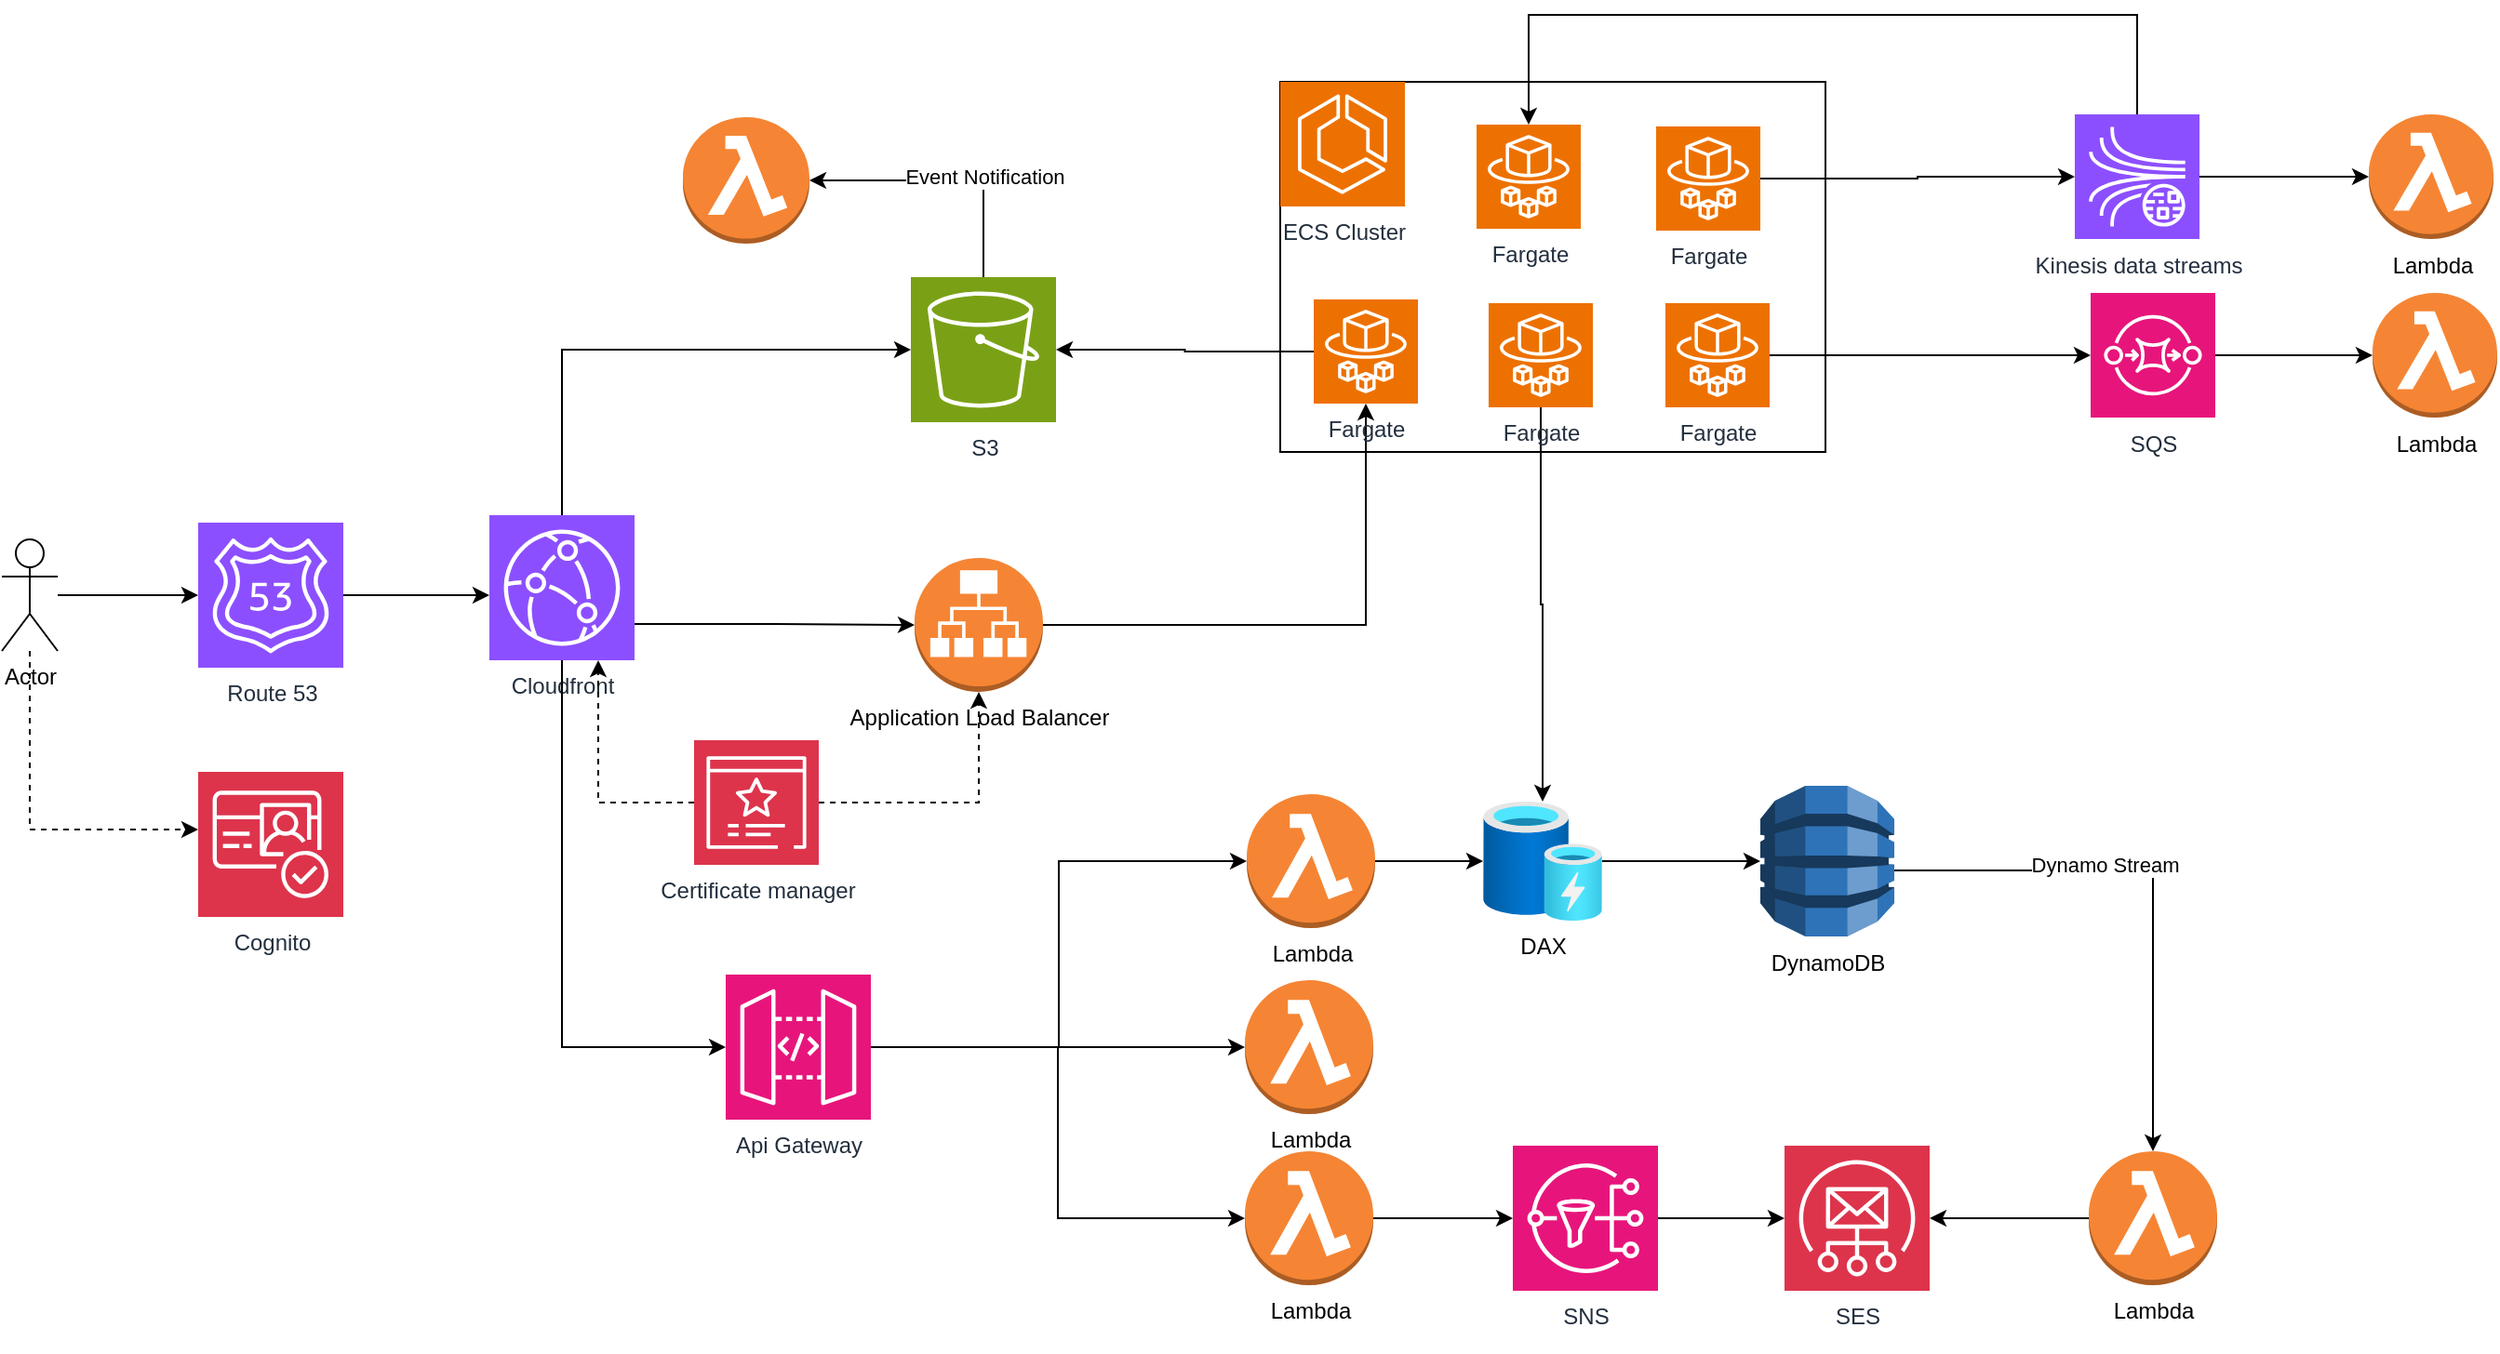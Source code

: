 <mxfile version="26.0.5">
  <diagram id="pr0iDz9D0Ayaps08__30" name="architecture">
    <mxGraphModel dx="2487" dy="895" grid="0" gridSize="10" guides="1" tooltips="1" connect="1" arrows="1" fold="1" page="0" pageScale="1" pageWidth="827" pageHeight="1169" math="0" shadow="0">
      <root>
        <mxCell id="0" />
        <mxCell id="1" parent="0" />
        <mxCell id="dPWTJs1C9CqGgily0MWx-82" value="" style="rounded=0;whiteSpace=wrap;html=1;fillColor=none;" vertex="1" parent="1">
          <mxGeometry x="171" y="122" width="293" height="199" as="geometry" />
        </mxCell>
        <mxCell id="qW0UEATFOQJM1Lh32Ofi-2" value="Actor" style="shape=umlActor;verticalLabelPosition=bottom;verticalAlign=top;html=1;outlineConnect=0;" parent="1" vertex="1">
          <mxGeometry x="-516" y="368" width="30" height="60" as="geometry" />
        </mxCell>
        <mxCell id="dPWTJs1C9CqGgily0MWx-1" value="S3" style="sketch=0;points=[[0,0,0],[0.25,0,0],[0.5,0,0],[0.75,0,0],[1,0,0],[0,1,0],[0.25,1,0],[0.5,1,0],[0.75,1,0],[1,1,0],[0,0.25,0],[0,0.5,0],[0,0.75,0],[1,0.25,0],[1,0.5,0],[1,0.75,0]];outlineConnect=0;fontColor=#232F3E;fillColor=#7AA116;strokeColor=#ffffff;dashed=0;verticalLabelPosition=bottom;verticalAlign=top;align=center;html=1;fontSize=12;fontStyle=0;aspect=fixed;shape=mxgraph.aws4.resourceIcon;resIcon=mxgraph.aws4.s3;" vertex="1" parent="1">
          <mxGeometry x="-27.5" y="227" width="78" height="78" as="geometry" />
        </mxCell>
        <mxCell id="dPWTJs1C9CqGgily0MWx-68" style="edgeStyle=orthogonalEdgeStyle;rounded=0;orthogonalLoop=1;jettySize=auto;html=1;exitX=1;exitY=0.75;exitDx=0;exitDy=0;exitPerimeter=0;" edge="1" parent="1" source="dPWTJs1C9CqGgily0MWx-2" target="dPWTJs1C9CqGgily0MWx-17">
          <mxGeometry relative="1" as="geometry" />
        </mxCell>
        <mxCell id="dPWTJs1C9CqGgily0MWx-2" value="Cloudfront&lt;div&gt;&lt;br&gt;&lt;/div&gt;" style="sketch=0;points=[[0,0,0],[0.25,0,0],[0.5,0,0],[0.75,0,0],[1,0,0],[0,1,0],[0.25,1,0],[0.5,1,0],[0.75,1,0],[1,1,0],[0,0.25,0],[0,0.5,0],[0,0.75,0],[1,0.25,0],[1,0.5,0],[1,0.75,0]];outlineConnect=0;fontColor=#232F3E;fillColor=#8C4FFF;strokeColor=#ffffff;dashed=0;verticalLabelPosition=bottom;verticalAlign=top;align=center;html=1;fontSize=12;fontStyle=0;aspect=fixed;shape=mxgraph.aws4.resourceIcon;resIcon=mxgraph.aws4.cloudfront;" vertex="1" parent="1">
          <mxGeometry x="-254" y="355" width="78" height="78" as="geometry" />
        </mxCell>
        <mxCell id="dPWTJs1C9CqGgily0MWx-4" value="Lambda" style="outlineConnect=0;dashed=0;verticalLabelPosition=bottom;verticalAlign=top;align=center;html=1;shape=mxgraph.aws3.lambda_function;fillColor=#F58534;gradientColor=none;" vertex="1" parent="1">
          <mxGeometry x="758" y="235.5" width="67" height="67" as="geometry" />
        </mxCell>
        <mxCell id="dPWTJs1C9CqGgily0MWx-5" value="Lambda" style="outlineConnect=0;dashed=0;verticalLabelPosition=bottom;verticalAlign=top;align=center;html=1;shape=mxgraph.aws3.lambda_function;fillColor=#F58534;gradientColor=none;" vertex="1" parent="1">
          <mxGeometry x="152" y="697" width="69" height="72" as="geometry" />
        </mxCell>
        <mxCell id="dPWTJs1C9CqGgily0MWx-120" style="edgeStyle=orthogonalEdgeStyle;rounded=0;orthogonalLoop=1;jettySize=auto;html=1;exitX=1;exitY=0.5;exitDx=0;exitDy=0;exitPerimeter=0;" edge="1" parent="1" source="dPWTJs1C9CqGgily0MWx-6" target="dPWTJs1C9CqGgily0MWx-32">
          <mxGeometry relative="1" as="geometry" />
        </mxCell>
        <mxCell id="dPWTJs1C9CqGgily0MWx-6" value="Lambda" style="outlineConnect=0;dashed=0;verticalLabelPosition=bottom;verticalAlign=top;align=center;html=1;shape=mxgraph.aws3.lambda_function;fillColor=#F58534;gradientColor=none;" vertex="1" parent="1">
          <mxGeometry x="153" y="505" width="69" height="72" as="geometry" />
        </mxCell>
        <mxCell id="dPWTJs1C9CqGgily0MWx-7" value="Lambda" style="outlineConnect=0;dashed=0;verticalLabelPosition=bottom;verticalAlign=top;align=center;html=1;shape=mxgraph.aws3.lambda_function;fillColor=#F58534;gradientColor=none;" vertex="1" parent="1">
          <mxGeometry x="152" y="605" width="69" height="72" as="geometry" />
        </mxCell>
        <mxCell id="dPWTJs1C9CqGgily0MWx-94" style="edgeStyle=orthogonalEdgeStyle;rounded=0;orthogonalLoop=1;jettySize=auto;html=1;" edge="1" parent="1" source="dPWTJs1C9CqGgily0MWx-8" target="dPWTJs1C9CqGgily0MWx-4">
          <mxGeometry relative="1" as="geometry" />
        </mxCell>
        <mxCell id="dPWTJs1C9CqGgily0MWx-8" value="SQS" style="sketch=0;points=[[0,0,0],[0.25,0,0],[0.5,0,0],[0.75,0,0],[1,0,0],[0,1,0],[0.25,1,0],[0.5,1,0],[0.75,1,0],[1,1,0],[0,0.25,0],[0,0.5,0],[0,0.75,0],[1,0.25,0],[1,0.5,0],[1,0.75,0]];outlineConnect=0;fontColor=#232F3E;fillColor=#E7157B;strokeColor=#ffffff;dashed=0;verticalLabelPosition=bottom;verticalAlign=top;align=center;html=1;fontSize=12;fontStyle=0;aspect=fixed;shape=mxgraph.aws4.resourceIcon;resIcon=mxgraph.aws4.sqs;" vertex="1" parent="1">
          <mxGeometry x="606.5" y="235.5" width="67" height="67" as="geometry" />
        </mxCell>
        <mxCell id="dPWTJs1C9CqGgily0MWx-95" style="edgeStyle=orthogonalEdgeStyle;rounded=0;orthogonalLoop=1;jettySize=auto;html=1;" edge="1" parent="1" source="dPWTJs1C9CqGgily0MWx-9" target="dPWTJs1C9CqGgily0MWx-76">
          <mxGeometry relative="1" as="geometry" />
        </mxCell>
        <mxCell id="dPWTJs1C9CqGgily0MWx-9" value="SNS" style="sketch=0;points=[[0,0,0],[0.25,0,0],[0.5,0,0],[0.75,0,0],[1,0,0],[0,1,0],[0.25,1,0],[0.5,1,0],[0.75,1,0],[1,1,0],[0,0.25,0],[0,0.5,0],[0,0.75,0],[1,0.25,0],[1,0.5,0],[1,0.75,0]];outlineConnect=0;fontColor=#232F3E;fillColor=#E7157B;strokeColor=#ffffff;dashed=0;verticalLabelPosition=bottom;verticalAlign=top;align=center;html=1;fontSize=12;fontStyle=0;aspect=fixed;shape=mxgraph.aws4.resourceIcon;resIcon=mxgraph.aws4.sns;" vertex="1" parent="1">
          <mxGeometry x="296" y="694" width="78" height="78" as="geometry" />
        </mxCell>
        <mxCell id="dPWTJs1C9CqGgily0MWx-35" style="edgeStyle=orthogonalEdgeStyle;rounded=0;orthogonalLoop=1;jettySize=auto;html=1;entryX=0;entryY=0.5;entryDx=0;entryDy=0;entryPerimeter=0;" edge="1" parent="1" source="dPWTJs1C9CqGgily0MWx-11" target="dPWTJs1C9CqGgily0MWx-7">
          <mxGeometry relative="1" as="geometry">
            <mxPoint x="159" y="641" as="targetPoint" />
          </mxGeometry>
        </mxCell>
        <mxCell id="dPWTJs1C9CqGgily0MWx-11" value="Api Gateway" style="sketch=0;points=[[0,0,0],[0.25,0,0],[0.5,0,0],[0.75,0,0],[1,0,0],[0,1,0],[0.25,1,0],[0.5,1,0],[0.75,1,0],[1,1,0],[0,0.25,0],[0,0.5,0],[0,0.75,0],[1,0.25,0],[1,0.5,0],[1,0.75,0]];outlineConnect=0;fontColor=#232F3E;fillColor=#E7157B;strokeColor=#ffffff;dashed=0;verticalLabelPosition=bottom;verticalAlign=top;align=center;html=1;fontSize=12;fontStyle=0;aspect=fixed;shape=mxgraph.aws4.resourceIcon;resIcon=mxgraph.aws4.api_gateway;" vertex="1" parent="1">
          <mxGeometry x="-127" y="602" width="78" height="78" as="geometry" />
        </mxCell>
        <mxCell id="dPWTJs1C9CqGgily0MWx-13" value="Certificate manager" style="sketch=0;points=[[0,0,0],[0.25,0,0],[0.5,0,0],[0.75,0,0],[1,0,0],[0,1,0],[0.25,1,0],[0.5,1,0],[0.75,1,0],[1,1,0],[0,0.25,0],[0,0.5,0],[0,0.75,0],[1,0.25,0],[1,0.5,0],[1,0.75,0]];outlineConnect=0;fontColor=#232F3E;fillColor=#DD344C;strokeColor=#ffffff;dashed=0;verticalLabelPosition=bottom;verticalAlign=top;align=center;html=1;fontSize=12;fontStyle=0;aspect=fixed;shape=mxgraph.aws4.resourceIcon;resIcon=mxgraph.aws4.certificate_manager_3;" vertex="1" parent="1">
          <mxGeometry x="-144" y="476" width="67" height="67" as="geometry" />
        </mxCell>
        <mxCell id="dPWTJs1C9CqGgily0MWx-131" style="edgeStyle=orthogonalEdgeStyle;rounded=0;orthogonalLoop=1;jettySize=auto;html=1;exitX=1;exitY=0.5;exitDx=0;exitDy=0;exitPerimeter=0;" edge="1" parent="1" source="dPWTJs1C9CqGgily0MWx-17" target="dPWTJs1C9CqGgily0MWx-87">
          <mxGeometry relative="1" as="geometry" />
        </mxCell>
        <mxCell id="dPWTJs1C9CqGgily0MWx-17" value="Application Load Balancer" style="outlineConnect=0;dashed=0;verticalLabelPosition=bottom;verticalAlign=top;align=center;html=1;shape=mxgraph.aws3.application_load_balancer;fillColor=#F58534;gradientColor=none;" vertex="1" parent="1">
          <mxGeometry x="-25.5" y="378" width="69" height="72" as="geometry" />
        </mxCell>
        <mxCell id="dPWTJs1C9CqGgily0MWx-21" value="" style="outlineConnect=0;dashed=0;verticalLabelPosition=bottom;verticalAlign=top;align=center;html=1;shape=mxgraph.aws3.lambda_function;fillColor=#F58534;gradientColor=none;" vertex="1" parent="1">
          <mxGeometry x="-150" y="141" width="68" height="68" as="geometry" />
        </mxCell>
        <mxCell id="dPWTJs1C9CqGgily0MWx-26" style="edgeStyle=orthogonalEdgeStyle;rounded=0;orthogonalLoop=1;jettySize=auto;html=1;dashed=1;" edge="1" parent="1" source="dPWTJs1C9CqGgily0MWx-13" target="dPWTJs1C9CqGgily0MWx-17">
          <mxGeometry relative="1" as="geometry" />
        </mxCell>
        <mxCell id="dPWTJs1C9CqGgily0MWx-29" value="Fargate" style="sketch=0;points=[[0,0,0],[0.25,0,0],[0.5,0,0],[0.75,0,0],[1,0,0],[0,1,0],[0.25,1,0],[0.5,1,0],[0.75,1,0],[1,1,0],[0,0.25,0],[0,0.5,0],[0,0.75,0],[1,0.25,0],[1,0.5,0],[1,0.75,0]];outlineConnect=0;fontColor=#232F3E;fillColor=#ED7100;strokeColor=#ffffff;dashed=0;verticalLabelPosition=bottom;verticalAlign=top;align=center;html=1;fontSize=12;fontStyle=0;aspect=fixed;shape=mxgraph.aws4.resourceIcon;resIcon=mxgraph.aws4.fargate;" vertex="1" parent="1">
          <mxGeometry x="373" y="146" width="56" height="56" as="geometry" />
        </mxCell>
        <mxCell id="dPWTJs1C9CqGgily0MWx-122" style="edgeStyle=orthogonalEdgeStyle;rounded=0;orthogonalLoop=1;jettySize=auto;html=1;exitX=0.5;exitY=1;exitDx=0;exitDy=0;exitPerimeter=0;" edge="1" parent="1" source="dPWTJs1C9CqGgily0MWx-31" target="dPWTJs1C9CqGgily0MWx-77">
          <mxGeometry relative="1" as="geometry">
            <Array as="points">
              <mxPoint x="465" y="546" />
              <mxPoint x="640" y="546" />
            </Array>
          </mxGeometry>
        </mxCell>
        <mxCell id="dPWTJs1C9CqGgily0MWx-123" value="Dynamo Stream" style="edgeLabel;html=1;align=center;verticalAlign=middle;resizable=0;points=[];" vertex="1" connectable="0" parent="dPWTJs1C9CqGgily0MWx-122">
          <mxGeometry x="0.018" y="3" relative="1" as="geometry">
            <mxPoint as="offset" />
          </mxGeometry>
        </mxCell>
        <mxCell id="dPWTJs1C9CqGgily0MWx-31" value="DynamoDB" style="outlineConnect=0;dashed=0;verticalLabelPosition=bottom;verticalAlign=top;align=center;html=1;shape=mxgraph.aws3.dynamo_db;fillColor=#2E73B8;gradientColor=none;" vertex="1" parent="1">
          <mxGeometry x="429" y="500.5" width="72" height="81" as="geometry" />
        </mxCell>
        <mxCell id="dPWTJs1C9CqGgily0MWx-39" style="edgeStyle=orthogonalEdgeStyle;rounded=0;orthogonalLoop=1;jettySize=auto;html=1;" edge="1" parent="1" source="dPWTJs1C9CqGgily0MWx-32" target="dPWTJs1C9CqGgily0MWx-31">
          <mxGeometry relative="1" as="geometry" />
        </mxCell>
        <mxCell id="dPWTJs1C9CqGgily0MWx-32" value="DAX" style="image;aspect=fixed;html=1;points=[];align=center;fontSize=12;image=img/lib/azure2/general/Cache.svg;" vertex="1" parent="1">
          <mxGeometry x="280" y="509" width="64" height="64" as="geometry" />
        </mxCell>
        <mxCell id="dPWTJs1C9CqGgily0MWx-33" style="edgeStyle=orthogonalEdgeStyle;rounded=0;orthogonalLoop=1;jettySize=auto;html=1;entryX=0;entryY=0.5;entryDx=0;entryDy=0;entryPerimeter=0;exitX=0.5;exitY=1;exitDx=0;exitDy=0;exitPerimeter=0;" edge="1" parent="1" source="dPWTJs1C9CqGgily0MWx-2" target="dPWTJs1C9CqGgily0MWx-11">
          <mxGeometry relative="1" as="geometry" />
        </mxCell>
        <mxCell id="dPWTJs1C9CqGgily0MWx-49" style="edgeStyle=orthogonalEdgeStyle;rounded=0;orthogonalLoop=1;jettySize=auto;html=1;" edge="1" parent="1" source="dPWTJs1C9CqGgily0MWx-47" target="dPWTJs1C9CqGgily0MWx-2">
          <mxGeometry relative="1" as="geometry">
            <Array as="points">
              <mxPoint x="-273" y="398" />
              <mxPoint x="-273" y="398" />
            </Array>
          </mxGeometry>
        </mxCell>
        <mxCell id="dPWTJs1C9CqGgily0MWx-47" value="Route 53" style="sketch=0;points=[[0,0,0],[0.25,0,0],[0.5,0,0],[0.75,0,0],[1,0,0],[0,1,0],[0.25,1,0],[0.5,1,0],[0.75,1,0],[1,1,0],[0,0.25,0],[0,0.5,0],[0,0.75,0],[1,0.25,0],[1,0.5,0],[1,0.75,0]];outlineConnect=0;fontColor=#232F3E;fillColor=#8C4FFF;strokeColor=#ffffff;dashed=0;verticalLabelPosition=bottom;verticalAlign=top;align=center;html=1;fontSize=12;fontStyle=0;aspect=fixed;shape=mxgraph.aws4.resourceIcon;resIcon=mxgraph.aws4.route_53;" vertex="1" parent="1">
          <mxGeometry x="-410.5" y="359" width="78" height="78" as="geometry" />
        </mxCell>
        <mxCell id="dPWTJs1C9CqGgily0MWx-48" style="edgeStyle=orthogonalEdgeStyle;rounded=0;orthogonalLoop=1;jettySize=auto;html=1;entryX=0;entryY=0.5;entryDx=0;entryDy=0;entryPerimeter=0;" edge="1" parent="1" source="qW0UEATFOQJM1Lh32Ofi-2" target="dPWTJs1C9CqGgily0MWx-47">
          <mxGeometry relative="1" as="geometry" />
        </mxCell>
        <mxCell id="dPWTJs1C9CqGgily0MWx-56" style="edgeStyle=orthogonalEdgeStyle;rounded=0;orthogonalLoop=1;jettySize=auto;html=1;exitX=0.5;exitY=0;exitDx=0;exitDy=0;exitPerimeter=0;entryX=0;entryY=0.5;entryDx=0;entryDy=0;entryPerimeter=0;" edge="1" parent="1" source="dPWTJs1C9CqGgily0MWx-2" target="dPWTJs1C9CqGgily0MWx-1">
          <mxGeometry relative="1" as="geometry" />
        </mxCell>
        <mxCell id="dPWTJs1C9CqGgily0MWx-65" style="edgeStyle=orthogonalEdgeStyle;rounded=0;orthogonalLoop=1;jettySize=auto;html=1;exitX=0.5;exitY=0;exitDx=0;exitDy=0;exitPerimeter=0;entryX=1;entryY=0.5;entryDx=0;entryDy=0;entryPerimeter=0;" edge="1" parent="1" source="dPWTJs1C9CqGgily0MWx-1" target="dPWTJs1C9CqGgily0MWx-21">
          <mxGeometry relative="1" as="geometry" />
        </mxCell>
        <mxCell id="dPWTJs1C9CqGgily0MWx-74" value="Event Notification" style="edgeLabel;html=1;align=center;verticalAlign=middle;resizable=0;points=[];" vertex="1" connectable="0" parent="dPWTJs1C9CqGgily0MWx-65">
          <mxGeometry x="-0.282" y="-2" relative="1" as="geometry">
            <mxPoint as="offset" />
          </mxGeometry>
        </mxCell>
        <mxCell id="dPWTJs1C9CqGgily0MWx-70" value="Cognito" style="sketch=0;points=[[0,0,0],[0.25,0,0],[0.5,0,0],[0.75,0,0],[1,0,0],[0,1,0],[0.25,1,0],[0.5,1,0],[0.75,1,0],[1,1,0],[0,0.25,0],[0,0.5,0],[0,0.75,0],[1,0.25,0],[1,0.5,0],[1,0.75,0]];outlineConnect=0;fontColor=#232F3E;fillColor=#DD344C;strokeColor=#ffffff;dashed=0;verticalLabelPosition=bottom;verticalAlign=top;align=center;html=1;fontSize=12;fontStyle=0;aspect=fixed;shape=mxgraph.aws4.resourceIcon;resIcon=mxgraph.aws4.cognito;" vertex="1" parent="1">
          <mxGeometry x="-410.5" y="493" width="78" height="78" as="geometry" />
        </mxCell>
        <mxCell id="dPWTJs1C9CqGgily0MWx-73" style="edgeStyle=orthogonalEdgeStyle;rounded=0;orthogonalLoop=1;jettySize=auto;html=1;dashed=1;" edge="1" parent="1" source="qW0UEATFOQJM1Lh32Ofi-2" target="dPWTJs1C9CqGgily0MWx-70">
          <mxGeometry relative="1" as="geometry">
            <Array as="points">
              <mxPoint x="-501" y="524" />
            </Array>
          </mxGeometry>
        </mxCell>
        <mxCell id="dPWTJs1C9CqGgily0MWx-76" value="SES" style="sketch=0;points=[[0,0,0],[0.25,0,0],[0.5,0,0],[0.75,0,0],[1,0,0],[0,1,0],[0.25,1,0],[0.5,1,0],[0.75,1,0],[1,1,0],[0,0.25,0],[0,0.5,0],[0,0.75,0],[1,0.25,0],[1,0.5,0],[1,0.75,0]];outlineConnect=0;fontColor=#232F3E;fillColor=#DD344C;strokeColor=#ffffff;dashed=0;verticalLabelPosition=bottom;verticalAlign=top;align=center;html=1;fontSize=12;fontStyle=0;aspect=fixed;shape=mxgraph.aws4.resourceIcon;resIcon=mxgraph.aws4.simple_email_service;" vertex="1" parent="1">
          <mxGeometry x="442" y="694" width="78" height="78" as="geometry" />
        </mxCell>
        <mxCell id="dPWTJs1C9CqGgily0MWx-79" style="edgeStyle=orthogonalEdgeStyle;rounded=0;orthogonalLoop=1;jettySize=auto;html=1;" edge="1" parent="1" source="dPWTJs1C9CqGgily0MWx-77" target="dPWTJs1C9CqGgily0MWx-76">
          <mxGeometry relative="1" as="geometry" />
        </mxCell>
        <mxCell id="dPWTJs1C9CqGgily0MWx-77" value="Lambda&lt;div&gt;&lt;br&gt;&lt;/div&gt;" style="outlineConnect=0;dashed=0;verticalLabelPosition=bottom;verticalAlign=top;align=center;html=1;shape=mxgraph.aws3.lambda_function;fillColor=#F58534;gradientColor=none;" vertex="1" parent="1">
          <mxGeometry x="605.5" y="697" width="69" height="72" as="geometry" />
        </mxCell>
        <mxCell id="dPWTJs1C9CqGgily0MWx-83" value="ECS Cluster" style="sketch=0;points=[[0,0,0],[0.25,0,0],[0.5,0,0],[0.75,0,0],[1,0,0],[0,1,0],[0.25,1,0],[0.5,1,0],[0.75,1,0],[1,1,0],[0,0.25,0],[0,0.5,0],[0,0.75,0],[1,0.25,0],[1,0.5,0],[1,0.75,0]];outlineConnect=0;fontColor=#232F3E;fillColor=#ED7100;strokeColor=#ffffff;dashed=0;verticalLabelPosition=bottom;verticalAlign=top;align=center;html=1;fontSize=12;fontStyle=0;aspect=fixed;shape=mxgraph.aws4.resourceIcon;resIcon=mxgraph.aws4.ecs;" vertex="1" parent="1">
          <mxGeometry x="171" y="122" width="67" height="67" as="geometry" />
        </mxCell>
        <mxCell id="dPWTJs1C9CqGgily0MWx-112" style="edgeStyle=orthogonalEdgeStyle;rounded=0;orthogonalLoop=1;jettySize=auto;html=1;" edge="1" parent="1" source="dPWTJs1C9CqGgily0MWx-87" target="dPWTJs1C9CqGgily0MWx-1">
          <mxGeometry relative="1" as="geometry" />
        </mxCell>
        <mxCell id="dPWTJs1C9CqGgily0MWx-87" value="Fargate" style="sketch=0;points=[[0,0,0],[0.25,0,0],[0.5,0,0],[0.75,0,0],[1,0,0],[0,1,0],[0.25,1,0],[0.5,1,0],[0.75,1,0],[1,1,0],[0,0.25,0],[0,0.5,0],[0,0.75,0],[1,0.25,0],[1,0.5,0],[1,0.75,0]];outlineConnect=0;fontColor=#232F3E;fillColor=#ED7100;strokeColor=#ffffff;dashed=0;verticalLabelPosition=bottom;verticalAlign=top;align=center;html=1;fontSize=12;fontStyle=0;aspect=fixed;shape=mxgraph.aws4.resourceIcon;resIcon=mxgraph.aws4.fargate;" vertex="1" parent="1">
          <mxGeometry x="189" y="239" width="56" height="56" as="geometry" />
        </mxCell>
        <mxCell id="dPWTJs1C9CqGgily0MWx-88" value="Fargate" style="sketch=0;points=[[0,0,0],[0.25,0,0],[0.5,0,0],[0.75,0,0],[1,0,0],[0,1,0],[0.25,1,0],[0.5,1,0],[0.75,1,0],[1,1,0],[0,0.25,0],[0,0.5,0],[0,0.75,0],[1,0.25,0],[1,0.5,0],[1,0.75,0]];outlineConnect=0;fontColor=#232F3E;fillColor=#ED7100;strokeColor=#ffffff;dashed=0;verticalLabelPosition=bottom;verticalAlign=top;align=center;html=1;fontSize=12;fontStyle=0;aspect=fixed;shape=mxgraph.aws4.resourceIcon;resIcon=mxgraph.aws4.fargate;" vertex="1" parent="1">
          <mxGeometry x="378" y="241" width="56" height="56" as="geometry" />
        </mxCell>
        <mxCell id="dPWTJs1C9CqGgily0MWx-91" style="edgeStyle=orthogonalEdgeStyle;rounded=0;orthogonalLoop=1;jettySize=auto;html=1;exitX=1;exitY=0.5;exitDx=0;exitDy=0;exitPerimeter=0;entryX=0;entryY=0.5;entryDx=0;entryDy=0;entryPerimeter=0;" edge="1" parent="1" source="dPWTJs1C9CqGgily0MWx-11" target="dPWTJs1C9CqGgily0MWx-6">
          <mxGeometry relative="1" as="geometry" />
        </mxCell>
        <mxCell id="dPWTJs1C9CqGgily0MWx-92" style="edgeStyle=orthogonalEdgeStyle;rounded=0;orthogonalLoop=1;jettySize=auto;html=1;exitX=1;exitY=0.5;exitDx=0;exitDy=0;exitPerimeter=0;entryX=0;entryY=0.5;entryDx=0;entryDy=0;entryPerimeter=0;" edge="1" parent="1" source="dPWTJs1C9CqGgily0MWx-11" target="dPWTJs1C9CqGgily0MWx-5">
          <mxGeometry relative="1" as="geometry" />
        </mxCell>
        <mxCell id="dPWTJs1C9CqGgily0MWx-97" value="Kine&lt;span style=&quot;background-color: transparent; color: light-dark(rgb(35, 47, 62), rgb(189, 199, 212));&quot;&gt;sis data streams&lt;/span&gt;" style="sketch=0;points=[[0,0,0],[0.25,0,0],[0.5,0,0],[0.75,0,0],[1,0,0],[0,1,0],[0.25,1,0],[0.5,1,0],[0.75,1,0],[1,1,0],[0,0.25,0],[0,0.5,0],[0,0.75,0],[1,0.25,0],[1,0.5,0],[1,0.75,0]];outlineConnect=0;fontColor=#232F3E;fillColor=#8C4FFF;strokeColor=#ffffff;dashed=0;verticalLabelPosition=bottom;verticalAlign=top;align=center;html=1;fontSize=12;fontStyle=0;aspect=fixed;shape=mxgraph.aws4.resourceIcon;resIcon=mxgraph.aws4.kinesis_data_streams;" vertex="1" parent="1">
          <mxGeometry x="598" y="139.5" width="67" height="67" as="geometry" />
        </mxCell>
        <mxCell id="dPWTJs1C9CqGgily0MWx-102" value="Lambda" style="outlineConnect=0;dashed=0;verticalLabelPosition=bottom;verticalAlign=top;align=center;html=1;shape=mxgraph.aws3.lambda_function;fillColor=#F58534;gradientColor=none;" vertex="1" parent="1">
          <mxGeometry x="756" y="139.5" width="67" height="67" as="geometry" />
        </mxCell>
        <mxCell id="dPWTJs1C9CqGgily0MWx-110" value="Fargate" style="sketch=0;points=[[0,0,0],[0.25,0,0],[0.5,0,0],[0.75,0,0],[1,0,0],[0,1,0],[0.25,1,0],[0.5,1,0],[0.75,1,0],[1,1,0],[0,0.25,0],[0,0.5,0],[0,0.75,0],[1,0.25,0],[1,0.5,0],[1,0.75,0]];outlineConnect=0;fontColor=#232F3E;fillColor=#ED7100;strokeColor=#ffffff;dashed=0;verticalLabelPosition=bottom;verticalAlign=top;align=center;html=1;fontSize=12;fontStyle=0;aspect=fixed;shape=mxgraph.aws4.resourceIcon;resIcon=mxgraph.aws4.fargate;" vertex="1" parent="1">
          <mxGeometry x="276.5" y="145" width="56" height="56" as="geometry" />
        </mxCell>
        <mxCell id="dPWTJs1C9CqGgily0MWx-129" style="edgeStyle=orthogonalEdgeStyle;rounded=0;orthogonalLoop=1;jettySize=auto;html=1;exitX=0.5;exitY=1;exitDx=0;exitDy=0;exitPerimeter=0;" edge="1" parent="1" source="dPWTJs1C9CqGgily0MWx-113" target="dPWTJs1C9CqGgily0MWx-32">
          <mxGeometry relative="1" as="geometry" />
        </mxCell>
        <mxCell id="dPWTJs1C9CqGgily0MWx-113" value="Fargate" style="sketch=0;points=[[0,0,0],[0.25,0,0],[0.5,0,0],[0.75,0,0],[1,0,0],[0,1,0],[0.25,1,0],[0.5,1,0],[0.75,1,0],[1,1,0],[0,0.25,0],[0,0.5,0],[0,0.75,0],[1,0.25,0],[1,0.5,0],[1,0.75,0]];outlineConnect=0;fontColor=#232F3E;fillColor=#ED7100;strokeColor=#ffffff;dashed=0;verticalLabelPosition=bottom;verticalAlign=top;align=center;html=1;fontSize=12;fontStyle=0;aspect=fixed;shape=mxgraph.aws4.resourceIcon;resIcon=mxgraph.aws4.fargate;" vertex="1" parent="1">
          <mxGeometry x="283" y="241" width="56" height="56" as="geometry" />
        </mxCell>
        <mxCell id="dPWTJs1C9CqGgily0MWx-115" style="edgeStyle=orthogonalEdgeStyle;rounded=0;orthogonalLoop=1;jettySize=auto;html=1;exitX=1;exitY=0.5;exitDx=0;exitDy=0;exitPerimeter=0;entryX=0;entryY=0.5;entryDx=0;entryDy=0;entryPerimeter=0;" edge="1" parent="1" source="dPWTJs1C9CqGgily0MWx-29" target="dPWTJs1C9CqGgily0MWx-97">
          <mxGeometry relative="1" as="geometry" />
        </mxCell>
        <mxCell id="dPWTJs1C9CqGgily0MWx-116" style="edgeStyle=orthogonalEdgeStyle;rounded=0;orthogonalLoop=1;jettySize=auto;html=1;exitX=1;exitY=0.5;exitDx=0;exitDy=0;exitPerimeter=0;entryX=0;entryY=0.5;entryDx=0;entryDy=0;entryPerimeter=0;" edge="1" parent="1" source="dPWTJs1C9CqGgily0MWx-97" target="dPWTJs1C9CqGgily0MWx-102">
          <mxGeometry relative="1" as="geometry" />
        </mxCell>
        <mxCell id="dPWTJs1C9CqGgily0MWx-121" style="edgeStyle=orthogonalEdgeStyle;rounded=0;orthogonalLoop=1;jettySize=auto;html=1;exitX=1;exitY=0.5;exitDx=0;exitDy=0;exitPerimeter=0;entryX=0;entryY=0.5;entryDx=0;entryDy=0;entryPerimeter=0;" edge="1" parent="1" source="dPWTJs1C9CqGgily0MWx-5" target="dPWTJs1C9CqGgily0MWx-9">
          <mxGeometry relative="1" as="geometry" />
        </mxCell>
        <mxCell id="dPWTJs1C9CqGgily0MWx-128" style="edgeStyle=orthogonalEdgeStyle;rounded=0;orthogonalLoop=1;jettySize=auto;html=1;exitX=0;exitY=0.5;exitDx=0;exitDy=0;exitPerimeter=0;entryX=0.75;entryY=1;entryDx=0;entryDy=0;entryPerimeter=0;dashed=1;" edge="1" parent="1" source="dPWTJs1C9CqGgily0MWx-13" target="dPWTJs1C9CqGgily0MWx-2">
          <mxGeometry relative="1" as="geometry" />
        </mxCell>
        <mxCell id="dPWTJs1C9CqGgily0MWx-132" style="edgeStyle=orthogonalEdgeStyle;rounded=0;orthogonalLoop=1;jettySize=auto;html=1;exitX=1;exitY=0.5;exitDx=0;exitDy=0;exitPerimeter=0;" edge="1" parent="1" source="dPWTJs1C9CqGgily0MWx-88" target="dPWTJs1C9CqGgily0MWx-8">
          <mxGeometry relative="1" as="geometry" />
        </mxCell>
        <mxCell id="dPWTJs1C9CqGgily0MWx-134" style="edgeStyle=orthogonalEdgeStyle;rounded=0;orthogonalLoop=1;jettySize=auto;html=1;exitX=0.5;exitY=0;exitDx=0;exitDy=0;exitPerimeter=0;entryX=0.5;entryY=0;entryDx=0;entryDy=0;entryPerimeter=0;" edge="1" parent="1" source="dPWTJs1C9CqGgily0MWx-97" target="dPWTJs1C9CqGgily0MWx-110">
          <mxGeometry relative="1" as="geometry">
            <Array as="points">
              <mxPoint x="631" y="86" />
              <mxPoint x="305" y="86" />
            </Array>
          </mxGeometry>
        </mxCell>
      </root>
    </mxGraphModel>
  </diagram>
</mxfile>
